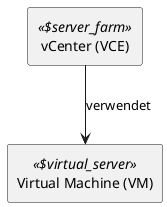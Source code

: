 @startuml

skinparam monochrome true
skinparam componentStyle uml2


show stereotype

rectangle vCenter__F___N_VCE__O_ as "vCenter (VCE)" <<$server_farm>> {
}

rectangle Virtual__F_Machine__F___N_VM__O_ as "Virtual Machine (VM)" <<$virtual_server>> {
}
vCenter__F___N_VCE__O_ -down-> Virtual__F_Machine__F___N_VM__O_ : verwendet 

' Begin Protected Region [[layouting]]

' End Protected Region   [[layouting]]
@enduml
' Actifsource ID=[dc5bfacd-eaac-11e8-88d3-bfc6b992bdec,fe036f49-0e19-11e9-8b4c-f9aec93d8b56,Hash]
